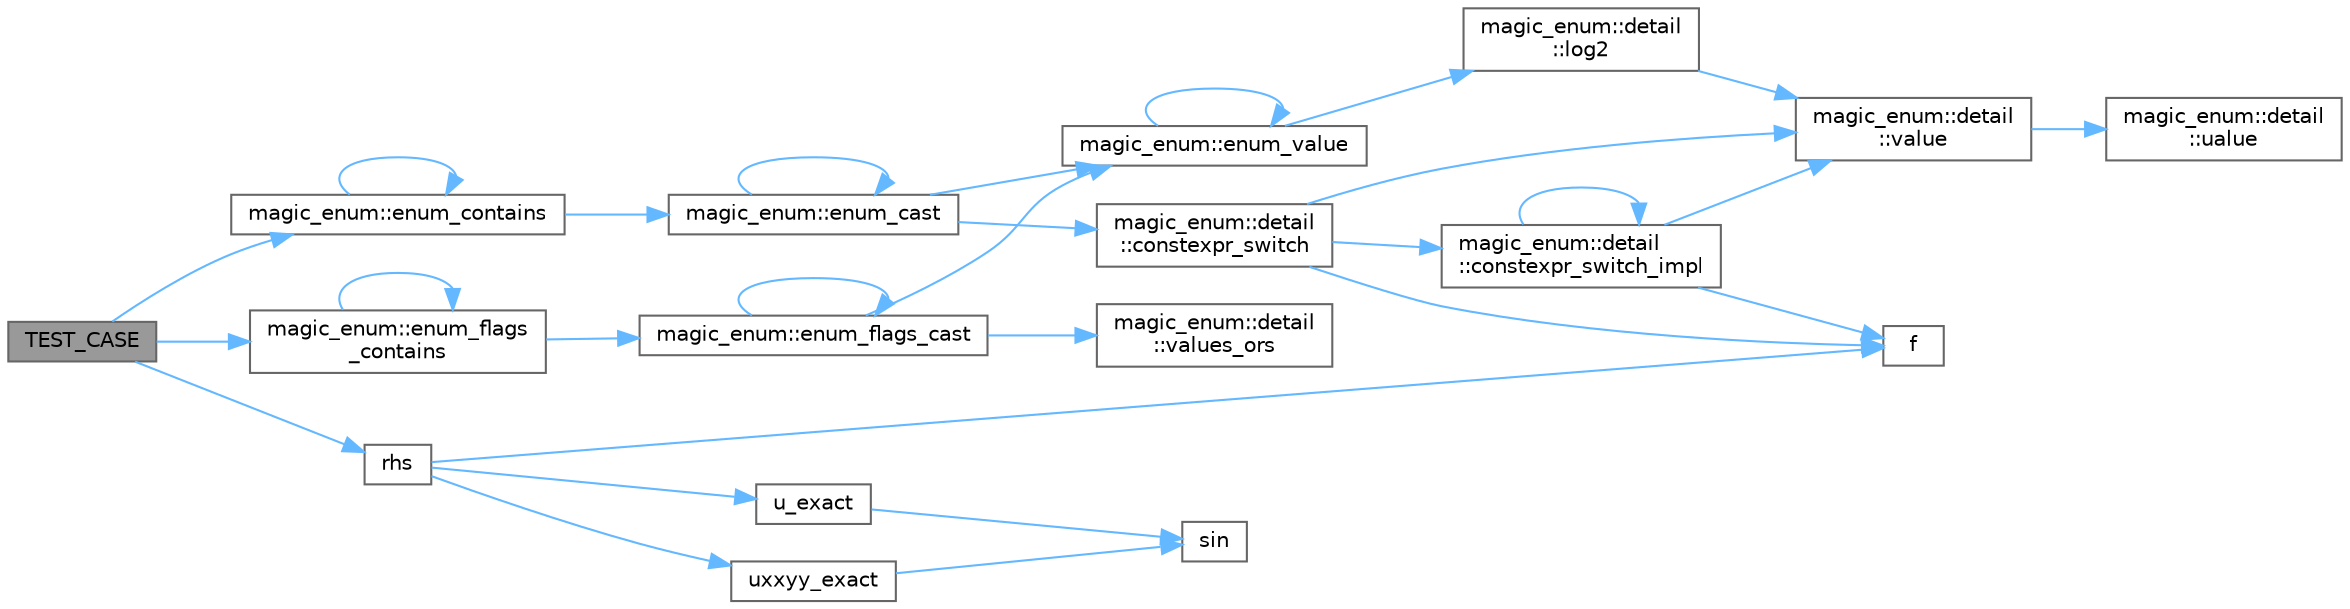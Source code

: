 digraph "TEST_CASE"
{
 // LATEX_PDF_SIZE
  bgcolor="transparent";
  edge [fontname=Helvetica,fontsize=10,labelfontname=Helvetica,labelfontsize=10];
  node [fontname=Helvetica,fontsize=10,shape=box,height=0.2,width=0.4];
  rankdir="LR";
  Node1 [id="Node000001",label="TEST_CASE",height=0.2,width=0.4,color="gray40", fillcolor="grey60", style="filled", fontcolor="black",tooltip=" "];
  Node1 -> Node2 [id="edge29_Node000001_Node000002",color="steelblue1",style="solid",tooltip=" "];
  Node2 [id="Node000002",label="magic_enum::enum_contains",height=0.2,width=0.4,color="grey40", fillcolor="white", style="filled",URL="$namespacemagic__enum.html#ae11ddbbe30546b5d23ad31ec432f9430",tooltip=" "];
  Node2 -> Node3 [id="edge30_Node000002_Node000003",color="steelblue1",style="solid",tooltip=" "];
  Node3 [id="Node000003",label="magic_enum::enum_cast",height=0.2,width=0.4,color="grey40", fillcolor="white", style="filled",URL="$namespacemagic__enum.html#a9754b29614ec11db823c7f31bfb5c30c",tooltip=" "];
  Node3 -> Node4 [id="edge31_Node000003_Node000004",color="steelblue1",style="solid",tooltip=" "];
  Node4 [id="Node000004",label="magic_enum::detail\l::constexpr_switch",height=0.2,width=0.4,color="grey40", fillcolor="white", style="filled",URL="$namespacemagic__enum_1_1detail.html#a9e138c31342899eb8bc5782d9cbd6d7e",tooltip=" "];
  Node4 -> Node5 [id="edge32_Node000004_Node000005",color="steelblue1",style="solid",tooltip=" "];
  Node5 [id="Node000005",label="magic_enum::detail\l::constexpr_switch_impl",height=0.2,width=0.4,color="grey40", fillcolor="white", style="filled",URL="$namespacemagic__enum_1_1detail.html#ad53f078b9dcc3429968a4ecfb88596bd",tooltip=" "];
  Node5 -> Node5 [id="edge33_Node000005_Node000005",color="steelblue1",style="solid",tooltip=" "];
  Node5 -> Node6 [id="edge34_Node000005_Node000006",color="steelblue1",style="solid",tooltip=" "];
  Node6 [id="Node000006",label="f",height=0.2,width=0.4,color="grey40", fillcolor="white", style="filled",URL="$cxx11__tensor__map_8cpp.html#a7f507fea02198f6cb81c86640c7b1a4e",tooltip=" "];
  Node5 -> Node7 [id="edge35_Node000005_Node000007",color="steelblue1",style="solid",tooltip=" "];
  Node7 [id="Node000007",label="magic_enum::detail\l::value",height=0.2,width=0.4,color="grey40", fillcolor="white", style="filled",URL="$namespacemagic__enum_1_1detail.html#a8e06754b490522d8ae02cd8983e3fcbf",tooltip=" "];
  Node7 -> Node8 [id="edge36_Node000007_Node000008",color="steelblue1",style="solid",tooltip=" "];
  Node8 [id="Node000008",label="magic_enum::detail\l::ualue",height=0.2,width=0.4,color="grey40", fillcolor="white", style="filled",URL="$namespacemagic__enum_1_1detail.html#a191c321163d56a3fb04df4e39998bbfb",tooltip=" "];
  Node4 -> Node6 [id="edge37_Node000004_Node000006",color="steelblue1",style="solid",tooltip=" "];
  Node4 -> Node7 [id="edge38_Node000004_Node000007",color="steelblue1",style="solid",tooltip=" "];
  Node3 -> Node3 [id="edge39_Node000003_Node000003",color="steelblue1",style="solid",tooltip=" "];
  Node3 -> Node9 [id="edge40_Node000003_Node000009",color="steelblue1",style="solid",tooltip=" "];
  Node9 [id="Node000009",label="magic_enum::enum_value",height=0.2,width=0.4,color="grey40", fillcolor="white", style="filled",URL="$namespacemagic__enum.html#a9838bde8b3a4d7998ad1e81b893ef798",tooltip=" "];
  Node9 -> Node9 [id="edge41_Node000009_Node000009",color="steelblue1",style="solid",tooltip=" "];
  Node9 -> Node10 [id="edge42_Node000009_Node000010",color="steelblue1",style="solid",tooltip=" "];
  Node10 [id="Node000010",label="magic_enum::detail\l::log2",height=0.2,width=0.4,color="grey40", fillcolor="white", style="filled",URL="$namespacemagic__enum_1_1detail.html#a1f435c2b919eb3622324d94892c8bc0b",tooltip=" "];
  Node10 -> Node7 [id="edge43_Node000010_Node000007",color="steelblue1",style="solid",tooltip=" "];
  Node2 -> Node2 [id="edge44_Node000002_Node000002",color="steelblue1",style="solid",tooltip=" "];
  Node1 -> Node11 [id="edge45_Node000001_Node000011",color="steelblue1",style="solid",tooltip=" "];
  Node11 [id="Node000011",label="magic_enum::enum_flags\l_contains",height=0.2,width=0.4,color="grey40", fillcolor="white", style="filled",URL="$namespacemagic__enum.html#a74f0fa09cec120bcbaeab5f567df6605",tooltip=" "];
  Node11 -> Node12 [id="edge46_Node000011_Node000012",color="steelblue1",style="solid",tooltip=" "];
  Node12 [id="Node000012",label="magic_enum::enum_flags_cast",height=0.2,width=0.4,color="grey40", fillcolor="white", style="filled",URL="$namespacemagic__enum.html#a93ef2bb4b73b428d02914260e20d7b34",tooltip=" "];
  Node12 -> Node12 [id="edge47_Node000012_Node000012",color="steelblue1",style="solid",tooltip=" "];
  Node12 -> Node9 [id="edge48_Node000012_Node000009",color="steelblue1",style="solid",tooltip=" "];
  Node12 -> Node13 [id="edge49_Node000012_Node000013",color="steelblue1",style="solid",tooltip=" "];
  Node13 [id="Node000013",label="magic_enum::detail\l::values_ors",height=0.2,width=0.4,color="grey40", fillcolor="white", style="filled",URL="$namespacemagic__enum_1_1detail.html#a771b8e4b59f84502b939936cde19a6c9",tooltip=" "];
  Node11 -> Node11 [id="edge50_Node000011_Node000011",color="steelblue1",style="solid",tooltip=" "];
  Node1 -> Node14 [id="edge51_Node000001_Node000014",color="steelblue1",style="solid",tooltip=" "];
  Node14 [id="Node000014",label="rhs",height=0.2,width=0.4,color="grey40", fillcolor="white", style="filled",URL="$poisson_8cpp.html#a38c677f5cc4e47bc7505aef707c1bb83",tooltip=" "];
  Node14 -> Node6 [id="edge52_Node000014_Node000006",color="steelblue1",style="solid",tooltip=" "];
  Node14 -> Node15 [id="edge53_Node000014_Node000015",color="steelblue1",style="solid",tooltip=" "];
  Node15 [id="Node000015",label="u_exact",height=0.2,width=0.4,color="grey40", fillcolor="white", style="filled",URL="$poisson_8cpp.html#a06fc16c4676f839f8de736a6791b6862",tooltip=" "];
  Node15 -> Node16 [id="edge54_Node000015_Node000016",color="steelblue1",style="solid",tooltip=" "];
  Node16 [id="Node000016",label="sin",height=0.2,width=0.4,color="grey40", fillcolor="white", style="filled",URL="$_array_cwise_unary_ops_8h.html#a9cfb0ea58bd813510a9e2db18a5e49f0",tooltip=" "];
  Node14 -> Node17 [id="edge55_Node000014_Node000017",color="steelblue1",style="solid",tooltip=" "];
  Node17 [id="Node000017",label="uxxyy_exact",height=0.2,width=0.4,color="grey40", fillcolor="white", style="filled",URL="$poisson_8cpp.html#a557a61cf12d143424a35123b14048a22",tooltip=" "];
  Node17 -> Node16 [id="edge56_Node000017_Node000016",color="steelblue1",style="solid",tooltip=" "];
}
